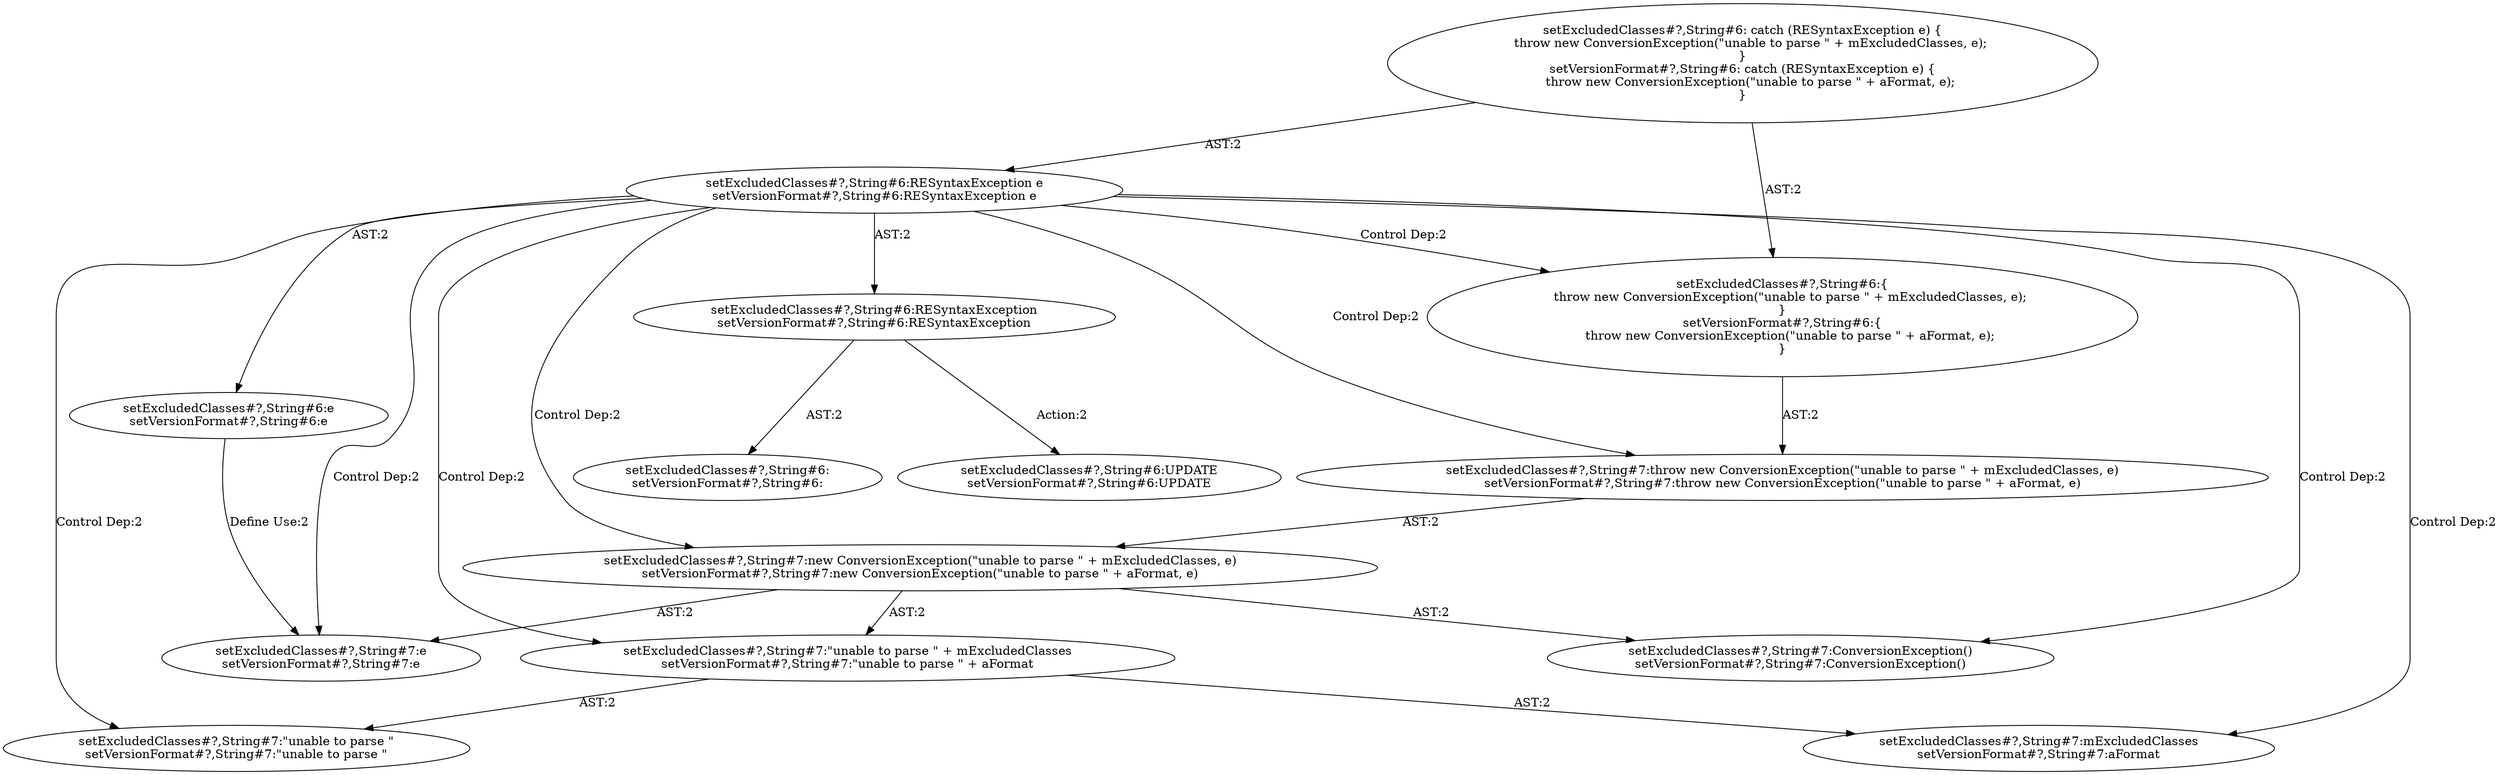 digraph "Pattern" {
0 [label="setExcludedClasses#?,String#6:UPDATE
setVersionFormat#?,String#6:UPDATE" shape=ellipse]
1 [label="setExcludedClasses#?,String#6:RESyntaxException
setVersionFormat#?,String#6:RESyntaxException" shape=ellipse]
2 [label="setExcludedClasses#?,String#6:RESyntaxException e
setVersionFormat#?,String#6:RESyntaxException e" shape=ellipse]
3 [label="setExcludedClasses#?,String#6: catch (RESyntaxException e) \{
    throw new ConversionException(\"unable to parse \" + mExcludedClasses, e);
\}
setVersionFormat#?,String#6: catch (RESyntaxException e) \{
    throw new ConversionException(\"unable to parse \" + aFormat, e);
\}" shape=ellipse]
4 [label="setExcludedClasses#?,String#6:e
setVersionFormat#?,String#6:e" shape=ellipse]
5 [label="setExcludedClasses#?,String#6:\{
    throw new ConversionException(\"unable to parse \" + mExcludedClasses, e);
\}
setVersionFormat#?,String#6:\{
    throw new ConversionException(\"unable to parse \" + aFormat, e);
\}" shape=ellipse]
6 [label="setExcludedClasses#?,String#7:throw new ConversionException(\"unable to parse \" + mExcludedClasses, e)
setVersionFormat#?,String#7:throw new ConversionException(\"unable to parse \" + aFormat, e)" shape=ellipse]
7 [label="setExcludedClasses#?,String#7:new ConversionException(\"unable to parse \" + mExcludedClasses, e)
setVersionFormat#?,String#7:new ConversionException(\"unable to parse \" + aFormat, e)" shape=ellipse]
8 [label="setExcludedClasses#?,String#7:ConversionException()
setVersionFormat#?,String#7:ConversionException()" shape=ellipse]
9 [label="setExcludedClasses#?,String#7:\"unable to parse \" + mExcludedClasses
setVersionFormat#?,String#7:\"unable to parse \" + aFormat" shape=ellipse]
10 [label="setExcludedClasses#?,String#7:\"unable to parse \"
setVersionFormat#?,String#7:\"unable to parse \"" shape=ellipse]
11 [label="setExcludedClasses#?,String#7:mExcludedClasses
setVersionFormat#?,String#7:aFormat" shape=ellipse]
12 [label="setExcludedClasses#?,String#7:e
setVersionFormat#?,String#7:e" shape=ellipse]
13 [label="setExcludedClasses#?,String#6:
setVersionFormat#?,String#6:" shape=ellipse]
1 -> 0 [label="Action:2"];
1 -> 13 [label="AST:2"];
2 -> 1 [label="AST:2"];
2 -> 4 [label="AST:2"];
2 -> 5 [label="Control Dep:2"];
2 -> 6 [label="Control Dep:2"];
2 -> 7 [label="Control Dep:2"];
2 -> 8 [label="Control Dep:2"];
2 -> 9 [label="Control Dep:2"];
2 -> 10 [label="Control Dep:2"];
2 -> 11 [label="Control Dep:2"];
2 -> 12 [label="Control Dep:2"];
3 -> 2 [label="AST:2"];
3 -> 5 [label="AST:2"];
4 -> 12 [label="Define Use:2"];
5 -> 6 [label="AST:2"];
6 -> 7 [label="AST:2"];
7 -> 8 [label="AST:2"];
7 -> 9 [label="AST:2"];
7 -> 12 [label="AST:2"];
9 -> 10 [label="AST:2"];
9 -> 11 [label="AST:2"];
}